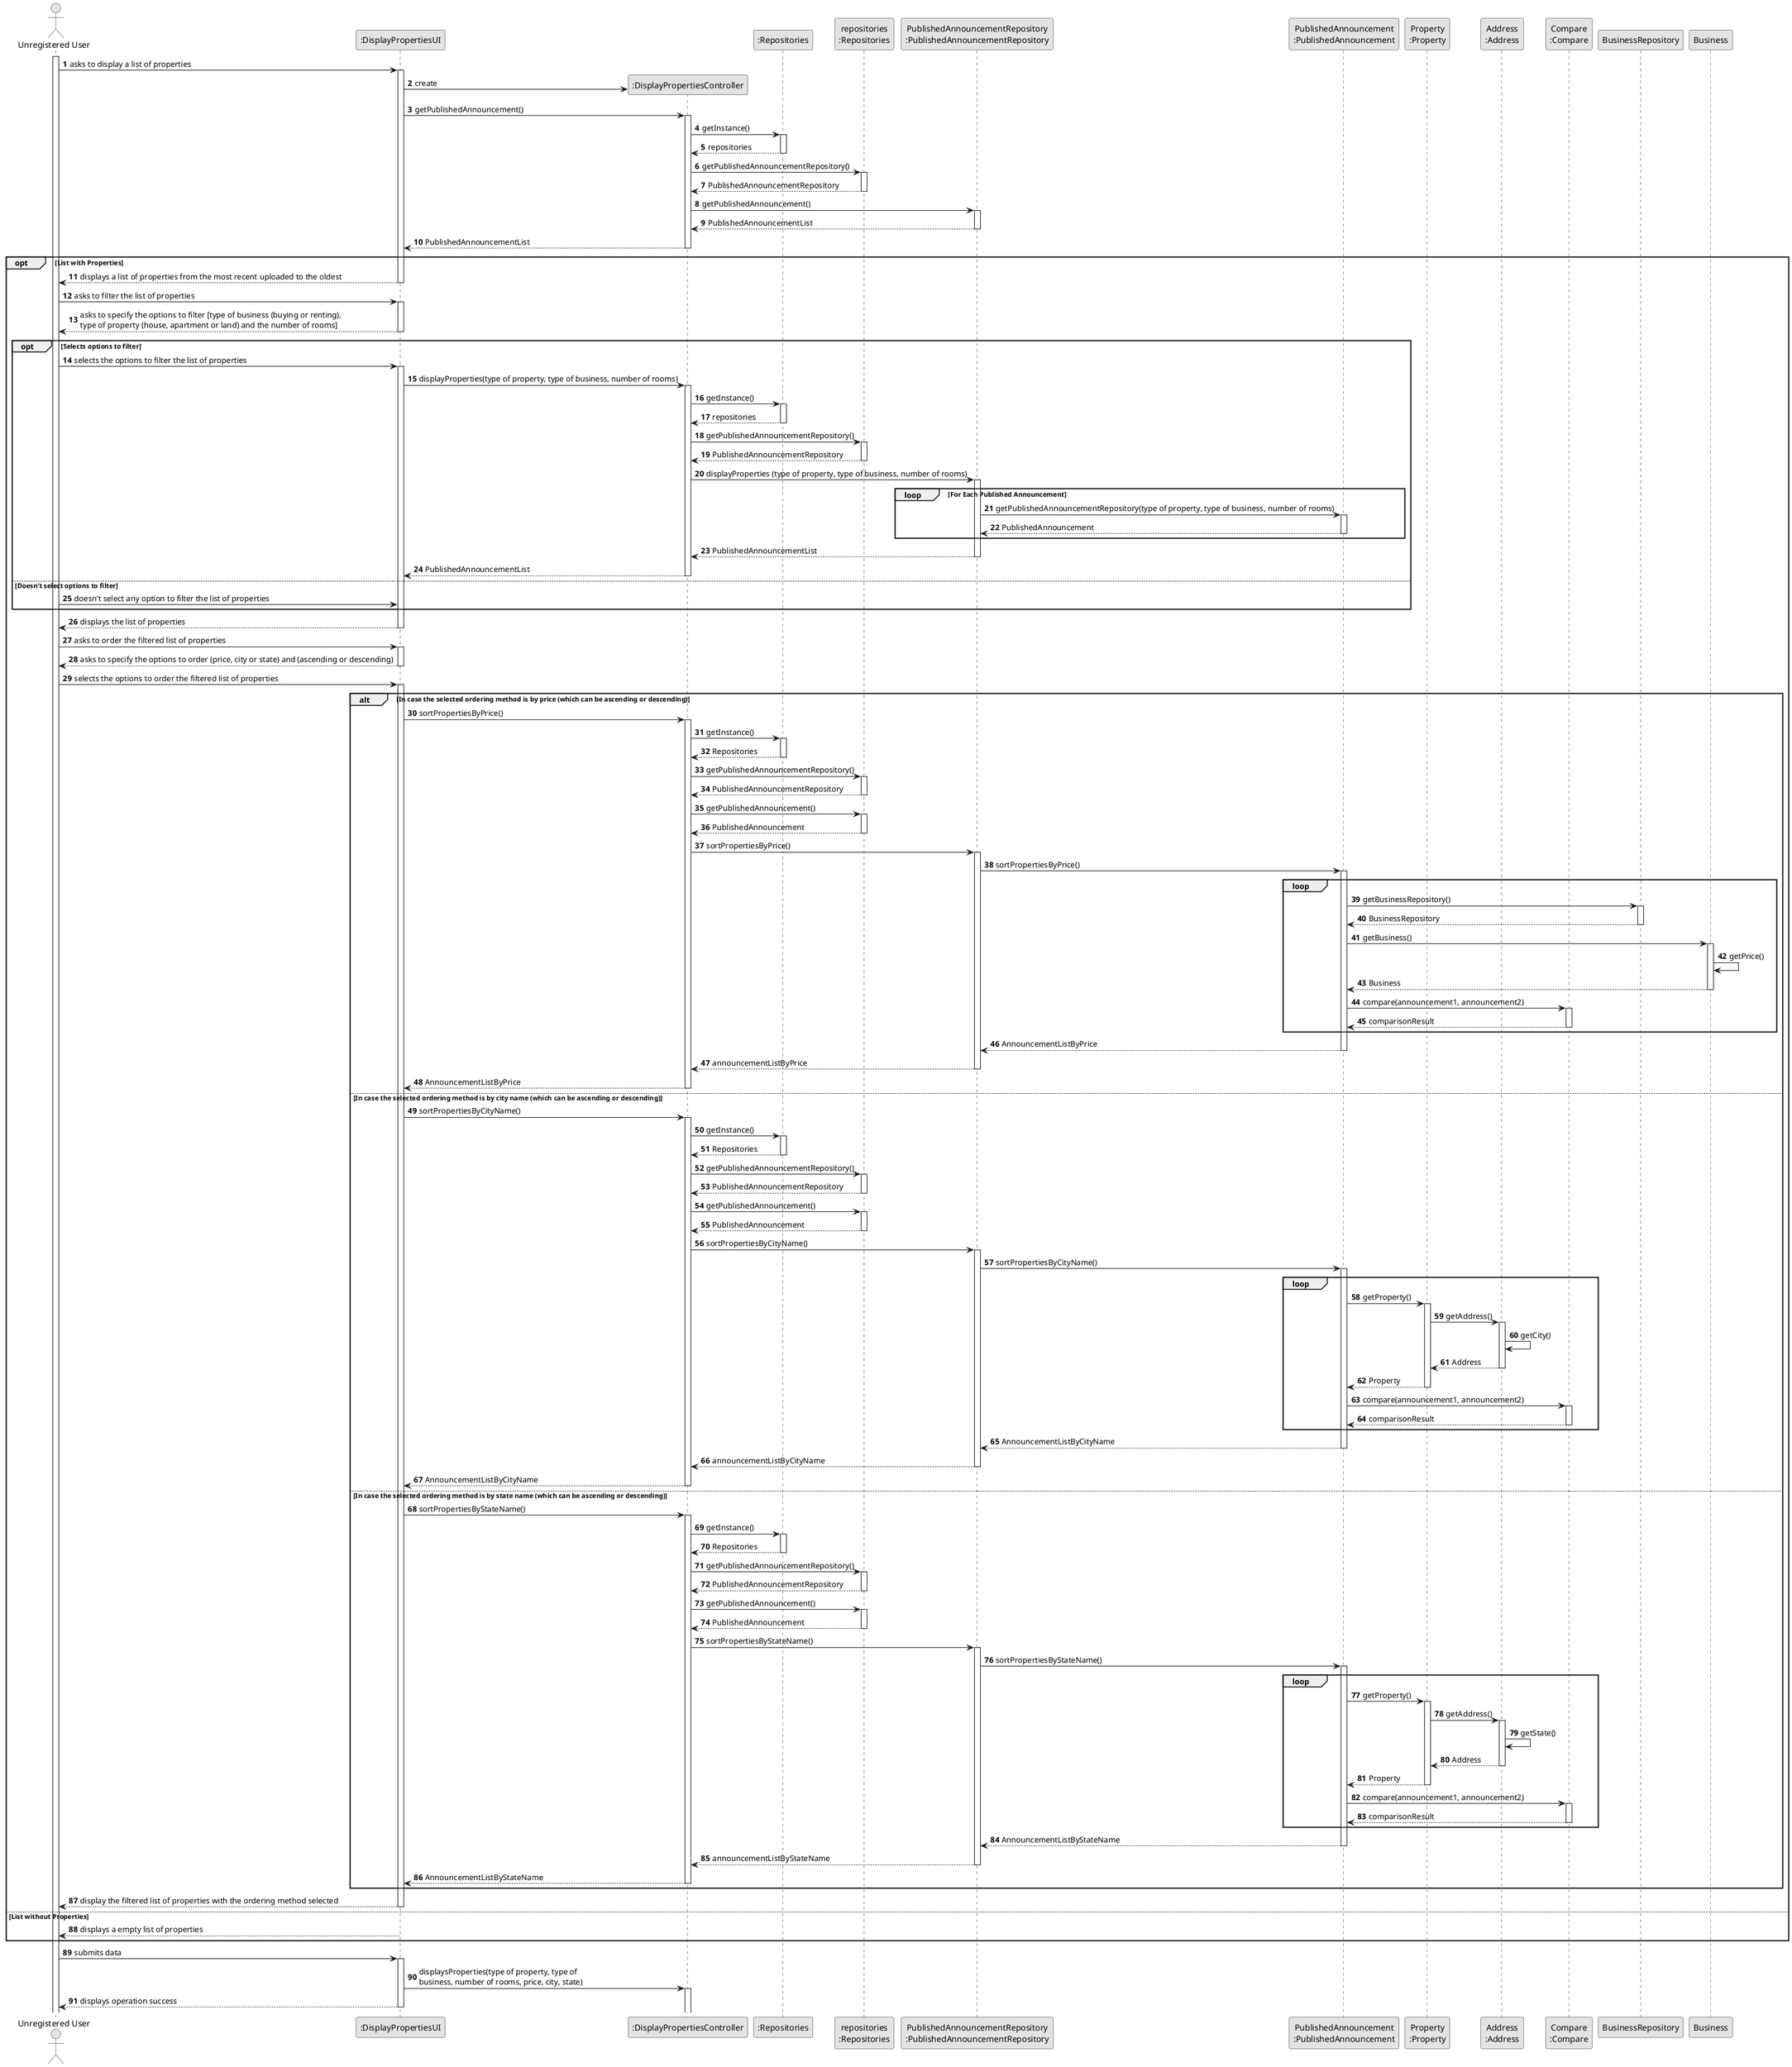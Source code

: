 @startuml
skinparam monochrome true
skinparam packageStyle rectangle
skinparam shadowing false

autonumber

'hide footbox
actor "Unregistered User" as User
participant ":DisplayPropertiesUI" as System
participant ":DisplayPropertiesController" as Controller
participant ":Repositories" as RepositorySingleton
participant "repositories\n:Repositories" as Repositories
participant "PublishedAnnouncementRepository\n:PublishedAnnouncementRepository" as PublishedAnnouncementRepository
participant "PublishedAnnouncement\n:PublishedAnnouncement" as PublishedAnnouncement
participant "Property\n:Property" as Property
participant "Address\n:Address" as Address
participant "Compare\n:Compare" as Compare

activate User

User -> System : asks to display a list of properties
activate System

System -> Controller** : create

System -> Controller : getPublishedAnnouncement()
activate Controller

Controller -> RepositorySingleton : getInstance()
activate RepositorySingleton

RepositorySingleton --> Controller: repositories
deactivate RepositorySingleton

Controller -> Repositories : getPublishedAnnouncementRepository()
activate Repositories

Repositories --> Controller: PublishedAnnouncementRepository
deactivate Repositories

Controller -> PublishedAnnouncementRepository : getPublishedAnnouncement()
activate PublishedAnnouncementRepository

PublishedAnnouncementRepository --> Controller : PublishedAnnouncementList
deactivate PublishedAnnouncementRepository

Controller --> System : PublishedAnnouncementList
deactivate Controller

opt List with Properties

    System --> User : displays a list of properties from the most recent uploaded to the oldest
    deactivate System

    User -> System : asks to filter the list of properties
    activate System

    System --> User : asks to specify the options to filter [type of business (buying or renting), \ntype of property (house, apartment or land) and the number of rooms]
    deactivate System

        opt Selects options to filter

            User -> System : selects the options to filter the list of properties
            activate System

            System -> Controller : displayProperties(type of property, type of business, number of rooms)
            activate Controller

            Controller -> RepositorySingleton : getInstance()
            activate RepositorySingleton

            RepositorySingleton --> Controller : repositories
            deactivate RepositorySingleton

            Controller -> Repositories : getPublishedAnnouncementRepository()
            activate Repositories

            Repositories --> Controller : PublishedAnnouncementRepository
            deactivate Repositories

            Controller -> PublishedAnnouncementRepository : displayProperties (type of property, type of business, number of rooms)
            activate PublishedAnnouncementRepository

                loop For Each Published Announcement

                PublishedAnnouncementRepository -> PublishedAnnouncement : getPublishedAnnouncementRepository(type of property, type of business, number of rooms)
                activate PublishedAnnouncement

                'PublishedAnnouncement -> Property : getPropertyByTheirCharacteristics(type of property, type of business, number of rooms)
                'activate Property

                'Property --> PublishedAnnouncement : Property
                'deactivate Property

                PublishedAnnouncement --> PublishedAnnouncementRepository : PublishedAnnouncement
                deactivate PublishedAnnouncement

                end

            PublishedAnnouncementRepository --> Controller : PublishedAnnouncementList
            deactivate PublishedAnnouncementRepository

            Controller --> System : PublishedAnnouncementList
            deactivate Controller

        else Doesn't select options to filter

            User -> System : doesn't select any option to filter the list of properties

        end

    System --> User : displays the list of properties
    deactivate System

    User -> System : asks to order the filtered list of properties
    activate System

    System --> User : asks to specify the options to order (price, city or state) and (ascending or descending)
    deactivate System

    User -> System : selects the options to order the filtered list of properties
    activate System

    alt In case the selected ordering method is by price (which can be ascending or descending)

        System -> Controller : sortPropertiesByPrice()
        activate Controller

        Controller -> RepositorySingleton : getInstance()
        activate RepositorySingleton

        RepositorySingleton --> Controller : Repositories
        deactivate RepositorySingleton

        Controller -> Repositories : getPublishedAnnouncementRepository()
        activate Repositories

        Repositories --> Controller : PublishedAnnouncementRepository
        deactivate Repositories

        Controller -> Repositories : getPublishedAnnouncement()
        activate Repositories

        Repositories --> Controller : PublishedAnnouncement
        deactivate Repositories

            'alt Sorting by Ascending Price

                Controller -> PublishedAnnouncementRepository : sortPropertiesByPrice()
                activate PublishedAnnouncementRepository

                PublishedAnnouncementRepository -> PublishedAnnouncement : sortPropertiesByPrice()
                activate PublishedAnnouncement

                    loop

                    'PublishedAnnouncement -> Property : getProperty()
                    'activate Property

                    'Property -> Property : getPrice()

                    'Property --> PublishedAnnouncement : Property
                    'deactivate Property

                    PublishedAnnouncement -> BusinessRepository : getBusinessRepository()
                    activate BusinessRepository

                    BusinessRepository --> PublishedAnnouncement : BusinessRepository
                    deactivate BusinessRepository

                    PublishedAnnouncement -> Business : getBusiness()
                    activate Business

                    Business -> Business : getPrice()

                    Business --> PublishedAnnouncement : Business
                    deactivate Business

                    PublishedAnnouncement -> Compare : compare(announcement1, announcement2)
                    activate Compare

                    Compare --> PublishedAnnouncement : comparisonResult
                    deactivate Compare

                    end

                PublishedAnnouncement --> PublishedAnnouncementRepository : AnnouncementListByPrice
                deactivate PublishedAnnouncement

                PublishedAnnouncementRepository --> Controller : announcementListByPrice
                deactivate PublishedAnnouncementRepository

            'else Sorting by Descending Order

                /'Controller -> PublishedAnnouncementRepository : sortPropertiesByDescendingPrice()
                activate PublishedAnnouncementRepository

                PublishedAnnouncementRepository -> PublishedAnnouncement : sortPropertiesByDescendingPrice()
                activate PublishedAnnouncement

                    loop

                    PublishedAnnouncement -> Property : getProperty()
                    activate Property

                    Property -> Property : getPrice()

                    Property --> PublishedAnnouncement : Property
                    deactivate Property

                    PublishedAnnouncement -> Compare : compare(announcement1, announcement2)
                    activate Compare

                    Compare --> PublishedAnnouncement : comparisonResult
                    deactivate Compare

                    end

                PublishedAnnouncement --> PublishedAnnouncementRepository : AnnouncementListByDescendingPrice
                deactivate PublishedAnnouncement

                PublishedAnnouncementRepository --> Controller : announcementListByDescendingPrice
                deactivate PublishedAnnouncementRepository '/

            'end

        Controller --> System : AnnouncementListByPrice
        deactivate Controller

    else In case the selected ordering method is by city name (which can be ascending or descending)

        System -> Controller : sortPropertiesByCityName()
        activate Controller

        Controller -> RepositorySingleton : getInstance()
        activate RepositorySingleton

        RepositorySingleton --> Controller : Repositories
        deactivate RepositorySingleton

        Controller -> Repositories : getPublishedAnnouncementRepository()
        activate Repositories

        Repositories --> Controller : PublishedAnnouncementRepository
        deactivate Repositories

        Controller -> Repositories : getPublishedAnnouncement()
        activate Repositories

        Repositories --> Controller : PublishedAnnouncement
        deactivate Repositories

            'alt Sorting by Ascending City Name

                Controller -> PublishedAnnouncementRepository : sortPropertiesByCityName()
                activate PublishedAnnouncementRepository

                PublishedAnnouncementRepository -> PublishedAnnouncement : sortPropertiesByCityName()
                activate PublishedAnnouncement

                    loop

                    PublishedAnnouncement -> Property : getProperty()
                    activate Property

                    Property -> Address : getAddress()
                    activate Address

                    Address -> Address : getCity()
                    'Address -> Address : getDistrict()
                    'Address -> Address : getState()

                    Address --> Property : Address
                    deactivate Address

                    Property --> PublishedAnnouncement : Property
                    deactivate Property

                    PublishedAnnouncement -> Compare : compare(announcement1, announcement2)
                    activate Compare

                    Compare --> PublishedAnnouncement : comparisonResult
                    deactivate Compare

                    end

                PublishedAnnouncement --> PublishedAnnouncementRepository : AnnouncementListByCityName
                deactivate PublishedAnnouncement

                PublishedAnnouncementRepository --> Controller : announcementListByCityName
                deactivate PublishedAnnouncementRepository

            'else Sorting by Descending Order

                /'Controller -> PublishedAnnouncementRepository : sortPropertiesByDescendingCityName()
                activate PublishedAnnouncementRepository

                PublishedAnnouncementRepository -> PublishedAnnouncement : sortPropertiesByDescendingCityName()
                activate PublishedAnnouncement

                    loop

                    PublishedAnnouncement -> Property : getProperty()
                    activate Property

                    Property -> Address : getAddress()
                    activate Address

                    Address -> Address : getCity()
                    'Address -> Address : getDistrict()
                    'Address -> Address : getState()

                    Address --> Property : Address
                    deactivate Address

                    Property --> PublishedAnnouncement : Property
                    deactivate Property

                    PublishedAnnouncement -> Compare : compare(announcement1, announcement2)
                    activate Compare

                    Compare --> PublishedAnnouncement : comparisonResult
                    deactivate Compare

                    end

                PublishedAnnouncement --> PublishedAnnouncementRepository : AnnouncementListByDescendingCityName
                deactivate PublishedAnnouncement

                PublishedAnnouncementRepository --> Controller : announcementListByDescendingCityName
                deactivate PublishedAnnouncementRepository '/

            'end

        Controller --> System : AnnouncementListByCityName
        deactivate Controller

    else In case the selected ordering method is by state name (which can be ascending or descending)

        System -> Controller : sortPropertiesByStateName()
        activate Controller

        Controller -> RepositorySingleton : getInstance()
        activate RepositorySingleton

        RepositorySingleton --> Controller : Repositories
        deactivate RepositorySingleton

        Controller -> Repositories : getPublishedAnnouncementRepository()
        activate Repositories

        Repositories --> Controller : PublishedAnnouncementRepository
        deactivate Repositories

        Controller -> Repositories : getPublishedAnnouncement()
        activate Repositories

        Repositories --> Controller : PublishedAnnouncement
        deactivate Repositories

            'alt Sorting by Ascending State Name

                Controller -> PublishedAnnouncementRepository : sortPropertiesByStateName()
                activate PublishedAnnouncementRepository

                PublishedAnnouncementRepository -> PublishedAnnouncement : sortPropertiesByStateName()
                activate PublishedAnnouncement

                    loop

                    PublishedAnnouncement -> Property : getProperty()
                    activate Property

                    Property -> Address : getAddress()
                    activate Address

                    Address -> Address : getState()

                    Address --> Property : Address
                    deactivate Address

                    Property --> PublishedAnnouncement : Property
                    deactivate Property

                    PublishedAnnouncement -> Compare : compare(announcement1, announcement2)
                    activate Compare

                    Compare --> PublishedAnnouncement : comparisonResult
                    deactivate Compare

                    end

                PublishedAnnouncement --> PublishedAnnouncementRepository : AnnouncementListByStateName
                deactivate PublishedAnnouncement

                PublishedAnnouncementRepository --> Controller : announcementListByStateName
                deactivate PublishedAnnouncementRepository

            'else Sorting by Descending Order

                /' Controller -> PublishedAnnouncementRepository : sortPropertiesByDescendingStateName()
                activate PublishedAnnouncementRepository

                PublishedAnnouncementRepository -> PublishedAnnouncement : sortPropertiesByDescendingStateName()
                activate PublishedAnnouncement

                    loop

                    PublishedAnnouncement -> Property : getProperty()
                    activate Property

                    Property -> Address : getAddress()
                    activate Address

                    Address -> Address : getState()

                    Address --> Property : Address
                    deactivate Address

                    Property --> PublishedAnnouncement : Property
                    deactivate Property

                    PublishedAnnouncement -> Compare : compare(announcement1, announcement2)
                    activate Compare

                    Compare --> PublishedAnnouncement : comparisonResult
                    deactivate Compare

                    end

                PublishedAnnouncement --> PublishedAnnouncementRepository : AnnouncementListByDescendingStateName
                deactivate PublishedAnnouncement

                PublishedAnnouncementRepository --> Controller : announcementListByDescendingStateName
                deactivate PublishedAnnouncementRepository '/

            'end

        Controller --> System : AnnouncementListByStateName
        deactivate Controller


    end

    System --> User : display the filtered list of properties with the ordering method selected
    deactivate System

else List without Properties

    System --> User : displays a empty list of properties
    deactivate System

end

User -> System : submits data
activate System

System -> Controller : displaysProperties(type of property, type of \nbusiness, number of rooms, price, city, state)
activate Controller

System --> User : displays operation success
deactivate System

@enduml